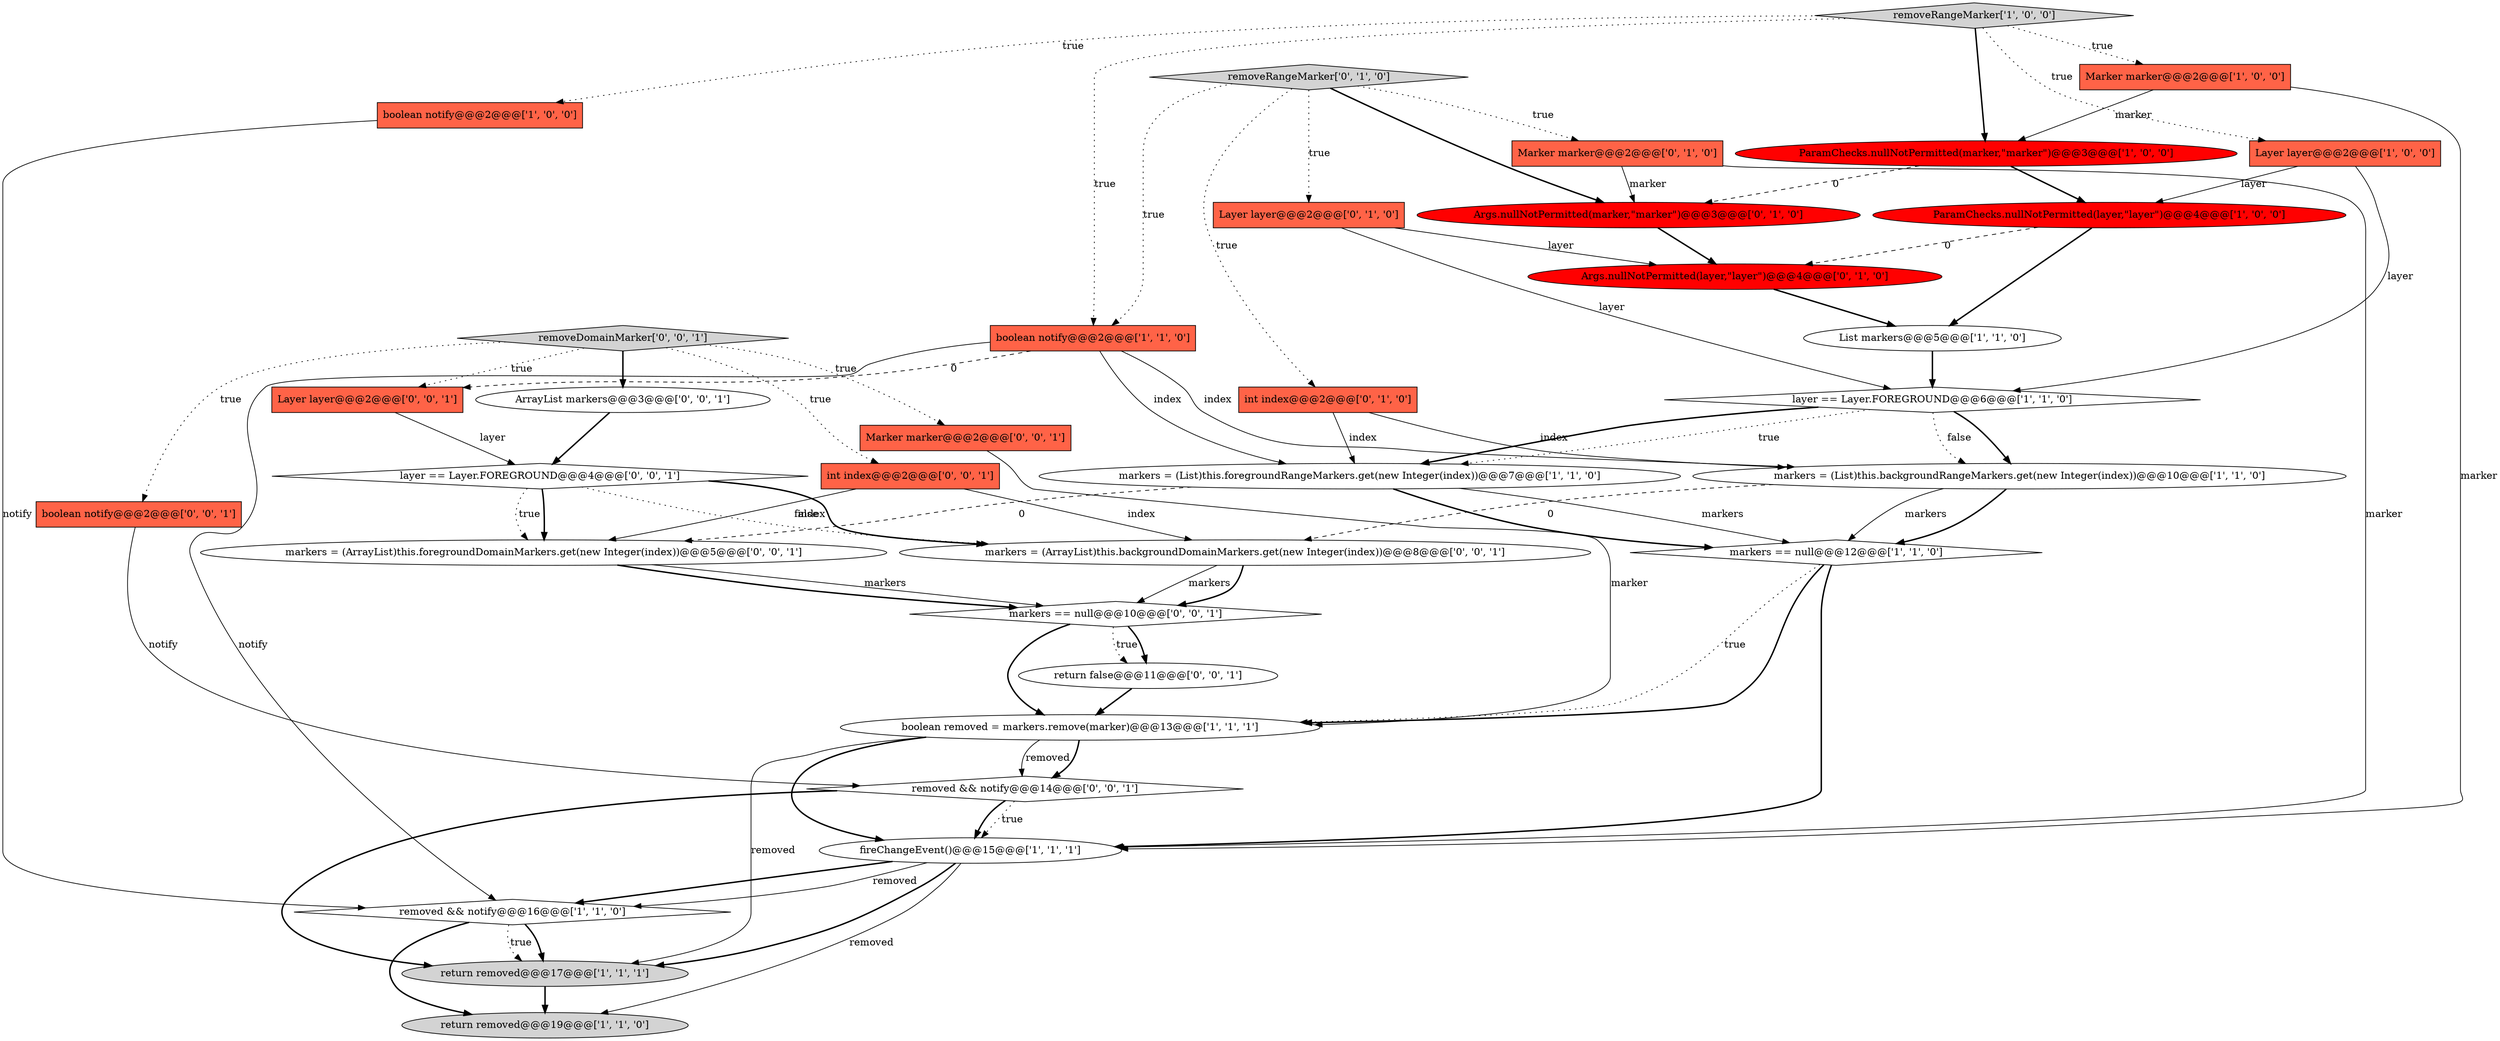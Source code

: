 digraph {
3 [style = filled, label = "markers == null@@@12@@@['1', '1', '0']", fillcolor = white, shape = diamond image = "AAA0AAABBB1BBB"];
15 [style = filled, label = "boolean notify@@@2@@@['1', '1', '0']", fillcolor = tomato, shape = box image = "AAA0AAABBB1BBB"];
19 [style = filled, label = "Args.nullNotPermitted(marker,\"marker\")@@@3@@@['0', '1', '0']", fillcolor = red, shape = ellipse image = "AAA1AAABBB2BBB"];
27 [style = filled, label = "markers = (ArrayList)this.backgroundDomainMarkers.get(new Integer(index))@@@8@@@['0', '0', '1']", fillcolor = white, shape = ellipse image = "AAA0AAABBB3BBB"];
29 [style = filled, label = "markers = (ArrayList)this.foregroundDomainMarkers.get(new Integer(index))@@@5@@@['0', '0', '1']", fillcolor = white, shape = ellipse image = "AAA0AAABBB3BBB"];
6 [style = filled, label = "boolean removed = markers.remove(marker)@@@13@@@['1', '1', '1']", fillcolor = white, shape = ellipse image = "AAA0AAABBB1BBB"];
4 [style = filled, label = "layer == Layer.FOREGROUND@@@6@@@['1', '1', '0']", fillcolor = white, shape = diamond image = "AAA0AAABBB1BBB"];
13 [style = filled, label = "ParamChecks.nullNotPermitted(marker,\"marker\")@@@3@@@['1', '0', '0']", fillcolor = red, shape = ellipse image = "AAA1AAABBB1BBB"];
10 [style = filled, label = "fireChangeEvent()@@@15@@@['1', '1', '1']", fillcolor = white, shape = ellipse image = "AAA0AAABBB1BBB"];
14 [style = filled, label = "markers = (List)this.foregroundRangeMarkers.get(new Integer(index))@@@7@@@['1', '1', '0']", fillcolor = white, shape = ellipse image = "AAA0AAABBB1BBB"];
34 [style = filled, label = "Layer layer@@@2@@@['0', '0', '1']", fillcolor = tomato, shape = box image = "AAA0AAABBB3BBB"];
31 [style = filled, label = "return false@@@11@@@['0', '0', '1']", fillcolor = white, shape = ellipse image = "AAA0AAABBB3BBB"];
18 [style = filled, label = "int index@@@2@@@['0', '1', '0']", fillcolor = tomato, shape = box image = "AAA0AAABBB2BBB"];
22 [style = filled, label = "removeRangeMarker['0', '1', '0']", fillcolor = lightgray, shape = diamond image = "AAA0AAABBB2BBB"];
23 [style = filled, label = "int index@@@2@@@['0', '0', '1']", fillcolor = tomato, shape = box image = "AAA0AAABBB3BBB"];
17 [style = filled, label = "Marker marker@@@2@@@['0', '1', '0']", fillcolor = tomato, shape = box image = "AAA0AAABBB2BBB"];
30 [style = filled, label = "Marker marker@@@2@@@['0', '0', '1']", fillcolor = tomato, shape = box image = "AAA0AAABBB3BBB"];
9 [style = filled, label = "Layer layer@@@2@@@['1', '0', '0']", fillcolor = tomato, shape = box image = "AAA0AAABBB1BBB"];
11 [style = filled, label = "return removed@@@17@@@['1', '1', '1']", fillcolor = lightgray, shape = ellipse image = "AAA0AAABBB1BBB"];
24 [style = filled, label = "markers == null@@@10@@@['0', '0', '1']", fillcolor = white, shape = diamond image = "AAA0AAABBB3BBB"];
16 [style = filled, label = "return removed@@@19@@@['1', '1', '0']", fillcolor = lightgray, shape = ellipse image = "AAA0AAABBB1BBB"];
25 [style = filled, label = "layer == Layer.FOREGROUND@@@4@@@['0', '0', '1']", fillcolor = white, shape = diamond image = "AAA0AAABBB3BBB"];
33 [style = filled, label = "removed && notify@@@14@@@['0', '0', '1']", fillcolor = white, shape = diamond image = "AAA0AAABBB3BBB"];
7 [style = filled, label = "removed && notify@@@16@@@['1', '1', '0']", fillcolor = white, shape = diamond image = "AAA0AAABBB1BBB"];
26 [style = filled, label = "removeDomainMarker['0', '0', '1']", fillcolor = lightgray, shape = diamond image = "AAA0AAABBB3BBB"];
12 [style = filled, label = "Marker marker@@@2@@@['1', '0', '0']", fillcolor = tomato, shape = box image = "AAA0AAABBB1BBB"];
28 [style = filled, label = "ArrayList markers@@@3@@@['0', '0', '1']", fillcolor = white, shape = ellipse image = "AAA0AAABBB3BBB"];
8 [style = filled, label = "removeRangeMarker['1', '0', '0']", fillcolor = lightgray, shape = diamond image = "AAA0AAABBB1BBB"];
2 [style = filled, label = "markers = (List)this.backgroundRangeMarkers.get(new Integer(index))@@@10@@@['1', '1', '0']", fillcolor = white, shape = ellipse image = "AAA0AAABBB1BBB"];
5 [style = filled, label = "boolean notify@@@2@@@['1', '0', '0']", fillcolor = tomato, shape = box image = "AAA0AAABBB1BBB"];
1 [style = filled, label = "List markers@@@5@@@['1', '1', '0']", fillcolor = white, shape = ellipse image = "AAA0AAABBB1BBB"];
20 [style = filled, label = "Args.nullNotPermitted(layer,\"layer\")@@@4@@@['0', '1', '0']", fillcolor = red, shape = ellipse image = "AAA1AAABBB2BBB"];
32 [style = filled, label = "boolean notify@@@2@@@['0', '0', '1']", fillcolor = tomato, shape = box image = "AAA0AAABBB3BBB"];
0 [style = filled, label = "ParamChecks.nullNotPermitted(layer,\"layer\")@@@4@@@['1', '0', '0']", fillcolor = red, shape = ellipse image = "AAA1AAABBB1BBB"];
21 [style = filled, label = "Layer layer@@@2@@@['0', '1', '0']", fillcolor = tomato, shape = box image = "AAA0AAABBB2BBB"];
22->21 [style = dotted, label="true"];
14->3 [style = bold, label=""];
11->16 [style = bold, label=""];
1->4 [style = bold, label=""];
4->14 [style = bold, label=""];
15->34 [style = dashed, label="0"];
7->11 [style = bold, label=""];
17->19 [style = solid, label="marker"];
22->18 [style = dotted, label="true"];
6->33 [style = solid, label="removed"];
22->19 [style = bold, label=""];
26->34 [style = dotted, label="true"];
19->20 [style = bold, label=""];
30->6 [style = solid, label="marker"];
2->3 [style = bold, label=""];
10->7 [style = solid, label="removed"];
24->31 [style = dotted, label="true"];
5->7 [style = solid, label="notify"];
17->10 [style = solid, label="marker"];
25->27 [style = dotted, label="false"];
2->27 [style = dashed, label="0"];
8->15 [style = dotted, label="true"];
3->6 [style = bold, label=""];
33->10 [style = bold, label=""];
26->23 [style = dotted, label="true"];
15->7 [style = solid, label="notify"];
4->2 [style = bold, label=""];
20->1 [style = bold, label=""];
25->29 [style = bold, label=""];
4->14 [style = dotted, label="true"];
3->6 [style = dotted, label="true"];
14->3 [style = solid, label="markers"];
6->11 [style = solid, label="removed"];
25->29 [style = dotted, label="true"];
18->2 [style = solid, label="index"];
10->7 [style = bold, label=""];
13->19 [style = dashed, label="0"];
18->14 [style = solid, label="index"];
0->20 [style = dashed, label="0"];
21->4 [style = solid, label="layer"];
12->13 [style = solid, label="marker"];
9->4 [style = solid, label="layer"];
27->24 [style = solid, label="markers"];
25->27 [style = bold, label=""];
3->10 [style = bold, label=""];
33->11 [style = bold, label=""];
4->2 [style = dotted, label="false"];
10->11 [style = bold, label=""];
31->6 [style = bold, label=""];
34->25 [style = solid, label="layer"];
7->11 [style = dotted, label="true"];
8->12 [style = dotted, label="true"];
24->31 [style = bold, label=""];
8->5 [style = dotted, label="true"];
26->30 [style = dotted, label="true"];
26->32 [style = dotted, label="true"];
10->16 [style = solid, label="removed"];
0->1 [style = bold, label=""];
6->33 [style = bold, label=""];
21->20 [style = solid, label="layer"];
6->10 [style = bold, label=""];
7->16 [style = bold, label=""];
23->29 [style = solid, label="index"];
28->25 [style = bold, label=""];
32->33 [style = solid, label="notify"];
9->0 [style = solid, label="layer"];
27->24 [style = bold, label=""];
22->17 [style = dotted, label="true"];
26->28 [style = bold, label=""];
8->9 [style = dotted, label="true"];
2->3 [style = solid, label="markers"];
12->10 [style = solid, label="marker"];
29->24 [style = solid, label="markers"];
23->27 [style = solid, label="index"];
15->14 [style = solid, label="index"];
29->24 [style = bold, label=""];
24->6 [style = bold, label=""];
22->15 [style = dotted, label="true"];
14->29 [style = dashed, label="0"];
33->10 [style = dotted, label="true"];
8->13 [style = bold, label=""];
13->0 [style = bold, label=""];
15->2 [style = solid, label="index"];
}
